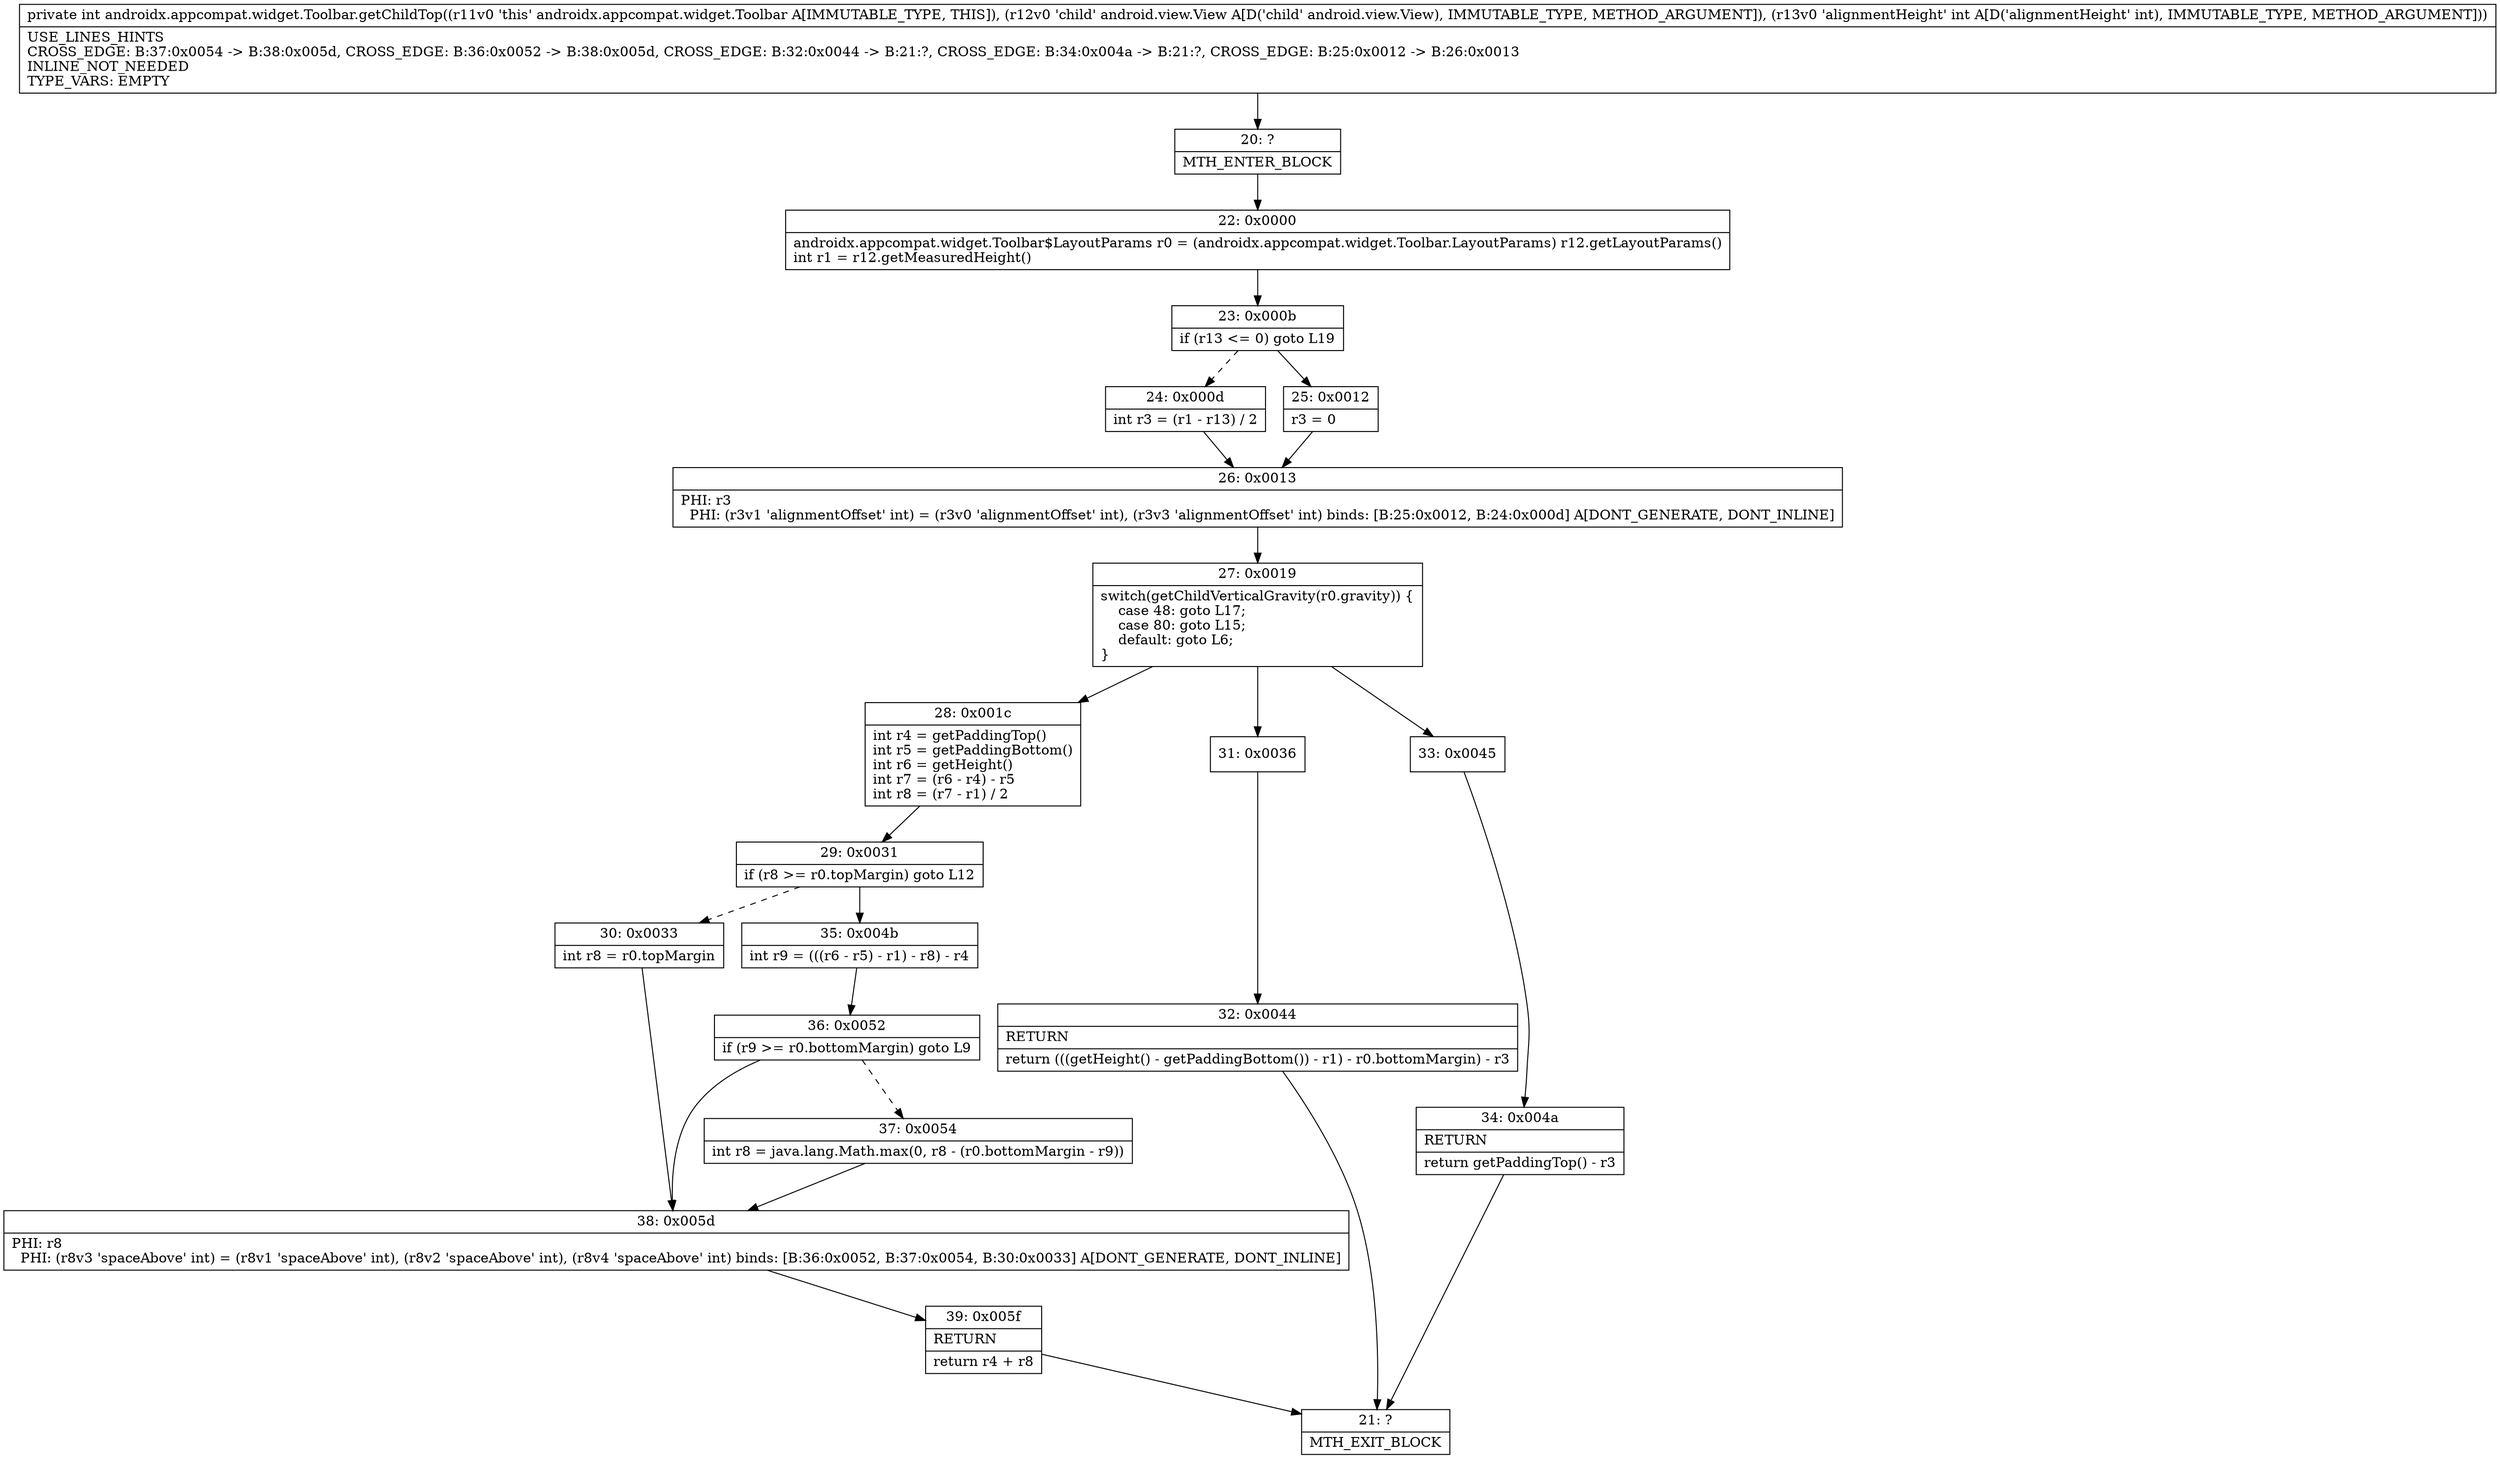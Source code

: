 digraph "CFG forandroidx.appcompat.widget.Toolbar.getChildTop(Landroid\/view\/View;I)I" {
Node_20 [shape=record,label="{20\:\ ?|MTH_ENTER_BLOCK\l}"];
Node_22 [shape=record,label="{22\:\ 0x0000|androidx.appcompat.widget.Toolbar$LayoutParams r0 = (androidx.appcompat.widget.Toolbar.LayoutParams) r12.getLayoutParams()\lint r1 = r12.getMeasuredHeight()\l}"];
Node_23 [shape=record,label="{23\:\ 0x000b|if (r13 \<= 0) goto L19\l}"];
Node_24 [shape=record,label="{24\:\ 0x000d|int r3 = (r1 \- r13) \/ 2\l}"];
Node_26 [shape=record,label="{26\:\ 0x0013|PHI: r3 \l  PHI: (r3v1 'alignmentOffset' int) = (r3v0 'alignmentOffset' int), (r3v3 'alignmentOffset' int) binds: [B:25:0x0012, B:24:0x000d] A[DONT_GENERATE, DONT_INLINE]\l}"];
Node_27 [shape=record,label="{27\:\ 0x0019|switch(getChildVerticalGravity(r0.gravity)) \{\l    case 48: goto L17;\l    case 80: goto L15;\l    default: goto L6;\l\}\l}"];
Node_28 [shape=record,label="{28\:\ 0x001c|int r4 = getPaddingTop()\lint r5 = getPaddingBottom()\lint r6 = getHeight()\lint r7 = (r6 \- r4) \- r5\lint r8 = (r7 \- r1) \/ 2\l}"];
Node_29 [shape=record,label="{29\:\ 0x0031|if (r8 \>= r0.topMargin) goto L12\l}"];
Node_30 [shape=record,label="{30\:\ 0x0033|int r8 = r0.topMargin\l}"];
Node_38 [shape=record,label="{38\:\ 0x005d|PHI: r8 \l  PHI: (r8v3 'spaceAbove' int) = (r8v1 'spaceAbove' int), (r8v2 'spaceAbove' int), (r8v4 'spaceAbove' int) binds: [B:36:0x0052, B:37:0x0054, B:30:0x0033] A[DONT_GENERATE, DONT_INLINE]\l}"];
Node_39 [shape=record,label="{39\:\ 0x005f|RETURN\l|return r4 + r8\l}"];
Node_21 [shape=record,label="{21\:\ ?|MTH_EXIT_BLOCK\l}"];
Node_35 [shape=record,label="{35\:\ 0x004b|int r9 = (((r6 \- r5) \- r1) \- r8) \- r4\l}"];
Node_36 [shape=record,label="{36\:\ 0x0052|if (r9 \>= r0.bottomMargin) goto L9\l}"];
Node_37 [shape=record,label="{37\:\ 0x0054|int r8 = java.lang.Math.max(0, r8 \- (r0.bottomMargin \- r9))\l}"];
Node_31 [shape=record,label="{31\:\ 0x0036}"];
Node_32 [shape=record,label="{32\:\ 0x0044|RETURN\l|return (((getHeight() \- getPaddingBottom()) \- r1) \- r0.bottomMargin) \- r3\l}"];
Node_33 [shape=record,label="{33\:\ 0x0045}"];
Node_34 [shape=record,label="{34\:\ 0x004a|RETURN\l|return getPaddingTop() \- r3\l}"];
Node_25 [shape=record,label="{25\:\ 0x0012|r3 = 0\l}"];
MethodNode[shape=record,label="{private int androidx.appcompat.widget.Toolbar.getChildTop((r11v0 'this' androidx.appcompat.widget.Toolbar A[IMMUTABLE_TYPE, THIS]), (r12v0 'child' android.view.View A[D('child' android.view.View), IMMUTABLE_TYPE, METHOD_ARGUMENT]), (r13v0 'alignmentHeight' int A[D('alignmentHeight' int), IMMUTABLE_TYPE, METHOD_ARGUMENT]))  | USE_LINES_HINTS\lCROSS_EDGE: B:37:0x0054 \-\> B:38:0x005d, CROSS_EDGE: B:36:0x0052 \-\> B:38:0x005d, CROSS_EDGE: B:32:0x0044 \-\> B:21:?, CROSS_EDGE: B:34:0x004a \-\> B:21:?, CROSS_EDGE: B:25:0x0012 \-\> B:26:0x0013\lINLINE_NOT_NEEDED\lTYPE_VARS: EMPTY\l}"];
MethodNode -> Node_20;Node_20 -> Node_22;
Node_22 -> Node_23;
Node_23 -> Node_24[style=dashed];
Node_23 -> Node_25;
Node_24 -> Node_26;
Node_26 -> Node_27;
Node_27 -> Node_28;
Node_27 -> Node_31;
Node_27 -> Node_33;
Node_28 -> Node_29;
Node_29 -> Node_30[style=dashed];
Node_29 -> Node_35;
Node_30 -> Node_38;
Node_38 -> Node_39;
Node_39 -> Node_21;
Node_35 -> Node_36;
Node_36 -> Node_37[style=dashed];
Node_36 -> Node_38;
Node_37 -> Node_38;
Node_31 -> Node_32;
Node_32 -> Node_21;
Node_33 -> Node_34;
Node_34 -> Node_21;
Node_25 -> Node_26;
}

